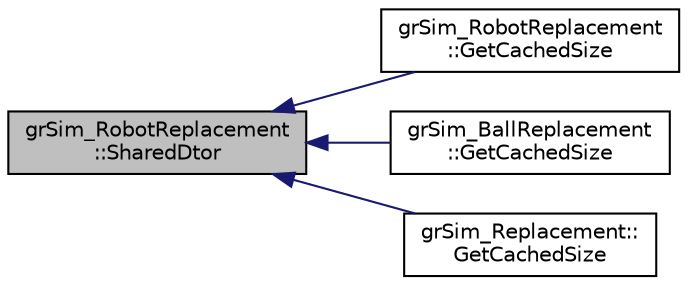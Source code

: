 digraph "grSim_RobotReplacement::SharedDtor"
{
 // INTERACTIVE_SVG=YES
  edge [fontname="Helvetica",fontsize="10",labelfontname="Helvetica",labelfontsize="10"];
  node [fontname="Helvetica",fontsize="10",shape=record];
  rankdir="LR";
  Node1 [label="grSim_RobotReplacement\l::SharedDtor",height=0.2,width=0.4,color="black", fillcolor="grey75", style="filled", fontcolor="black"];
  Node1 -> Node2 [dir="back",color="midnightblue",fontsize="10",style="solid",fontname="Helvetica"];
  Node2 [label="grSim_RobotReplacement\l::GetCachedSize",height=0.2,width=0.4,color="black", fillcolor="white", style="filled",URL="$d5/da8/classgr_sim___robot_replacement.html#afacd99751758f71ed2337a982725325c"];
  Node1 -> Node3 [dir="back",color="midnightblue",fontsize="10",style="solid",fontname="Helvetica"];
  Node3 [label="grSim_BallReplacement\l::GetCachedSize",height=0.2,width=0.4,color="black", fillcolor="white", style="filled",URL="$d2/db1/classgr_sim___ball_replacement.html#a9cb28c84020ff53719938abcc34af3ed"];
  Node1 -> Node4 [dir="back",color="midnightblue",fontsize="10",style="solid",fontname="Helvetica"];
  Node4 [label="grSim_Replacement::\lGetCachedSize",height=0.2,width=0.4,color="black", fillcolor="white", style="filled",URL="$d0/de6/classgr_sim___replacement.html#a16027975943c10b2e568118d02024150"];
}
